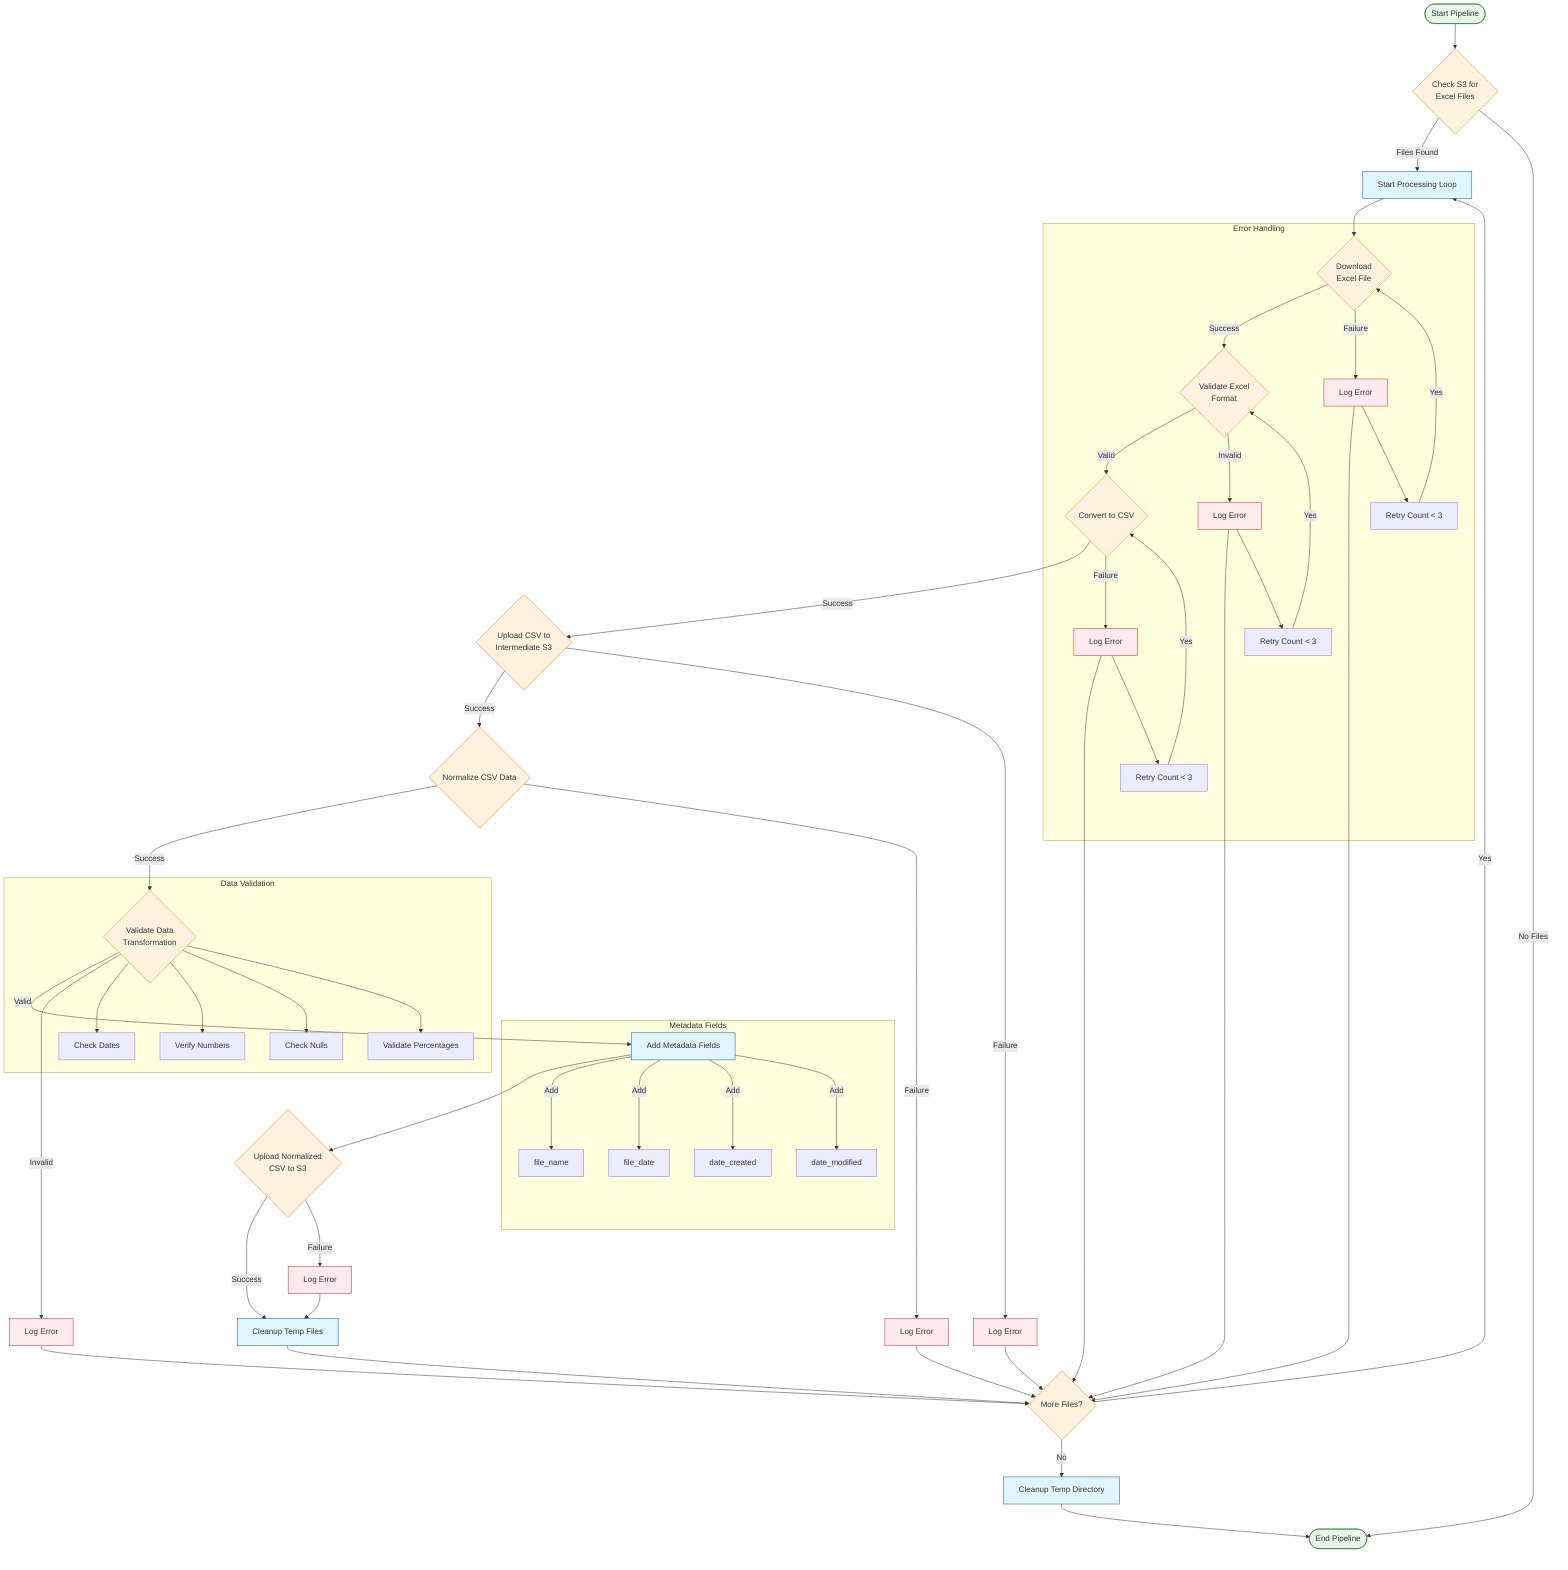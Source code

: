 flowchart TD
    Start([Start Pipeline]) --> CheckS3{Check S3 for\nExcel Files}
    
    %% Main Flow
    CheckS3 -->|Files Found| ProcessLoop[Start Processing Loop]
    CheckS3 -->|No Files| End([End Pipeline])
    
    ProcessLoop --> Download{Download\nExcel File}
    
    %% Download and Validation
    Download -->|Success| ValidateExcel{Validate Excel\nFormat}
    Download -->|Failure| LogError1[Log Error]
    LogError1 --> NextFile
    
    ValidateExcel -->|Valid| ConvertCSV{Convert to CSV}
    ValidateExcel -->|Invalid| LogError2[Log Error]
    LogError2 --> NextFile
    
    %% CSV Processing
    ConvertCSV -->|Success| UploadCSV{Upload CSV to\nIntermediate S3}
    ConvertCSV -->|Failure| LogError3[Log Error]
    LogError3 --> NextFile
    
    UploadCSV -->|Success| NormalizeCSV{Normalize CSV Data}
    UploadCSV -->|Failure| LogError4[Log Error]
    LogError4 --> NextFile
    
    %% Normalization Process
    NormalizeCSV -->|Success| ValidateData{Validate Data\nTransformation}
    NormalizeCSV -->|Failure| LogError5[Log Error]
    LogError5 --> NextFile
    
    %% Data Validation
    ValidateData -->|Valid| AddMetadata[Add Metadata Fields]
    ValidateData -->|Invalid| LogError6[Log Error]
    LogError6 --> NextFile
    
    AddMetadata --> UploadNormalized{Upload Normalized\nCSV to S3}
    
    %% Final Upload
    UploadNormalized -->|Success| Cleanup[Cleanup Temp Files]
    UploadNormalized -->|Failure| LogError7[Log Error]
    LogError7 --> Cleanup
    
    %% Cleanup and Loop
    Cleanup --> NextFile{More Files?}
    NextFile -->|Yes| ProcessLoop
    NextFile -->|No| CleanupTemp[Cleanup Temp Directory]
    CleanupTemp --> End
    
    %% Subprocesses
    subgraph Metadata Fields
        AddMetadata --> |Add| AF1[file_name]
        AddMetadata --> |Add| AF2[file_date]
        AddMetadata --> |Add| AF3[date_created]
        AddMetadata --> |Add| AF4[date_modified]
    end
    
    subgraph Data Validation
        ValidateData --> VD1[Check Dates]
        ValidateData --> VD2[Verify Numbers]
        ValidateData --> VD3[Check Nulls]
        ValidateData --> VD4[Validate Percentages]
    end
    
    %% Error Handling
    subgraph Error Handling
        LogError1 --> E1[Retry Count < 3]
        LogError2 --> E2[Retry Count < 3]
        LogError3 --> E3[Retry Count < 3]
        E1 -->|Yes| Download
        E2 -->|Yes| ValidateExcel
        E3 -->|Yes| ConvertCSV
    end
    
    %% Styling
    classDef process fill:#e1f5fe,stroke:#01579b
    classDef decision fill:#fff3e0,stroke:#ff6f00
    classDef error fill:#ffebee,stroke:#c62828
    classDef success fill:#e8f5e9,stroke:#2e7d32
    
    class Start,End success
    class CheckS3,Download,ValidateExcel,ConvertCSV,UploadCSV,NormalizeCSV,ValidateData,UploadNormalized,NextFile decision
    class LogError1,LogError2,LogError3,LogError4,LogError5,LogError6,LogError7 error
    class ProcessLoop,Cleanup,CleanupTemp,AddMetadata process
